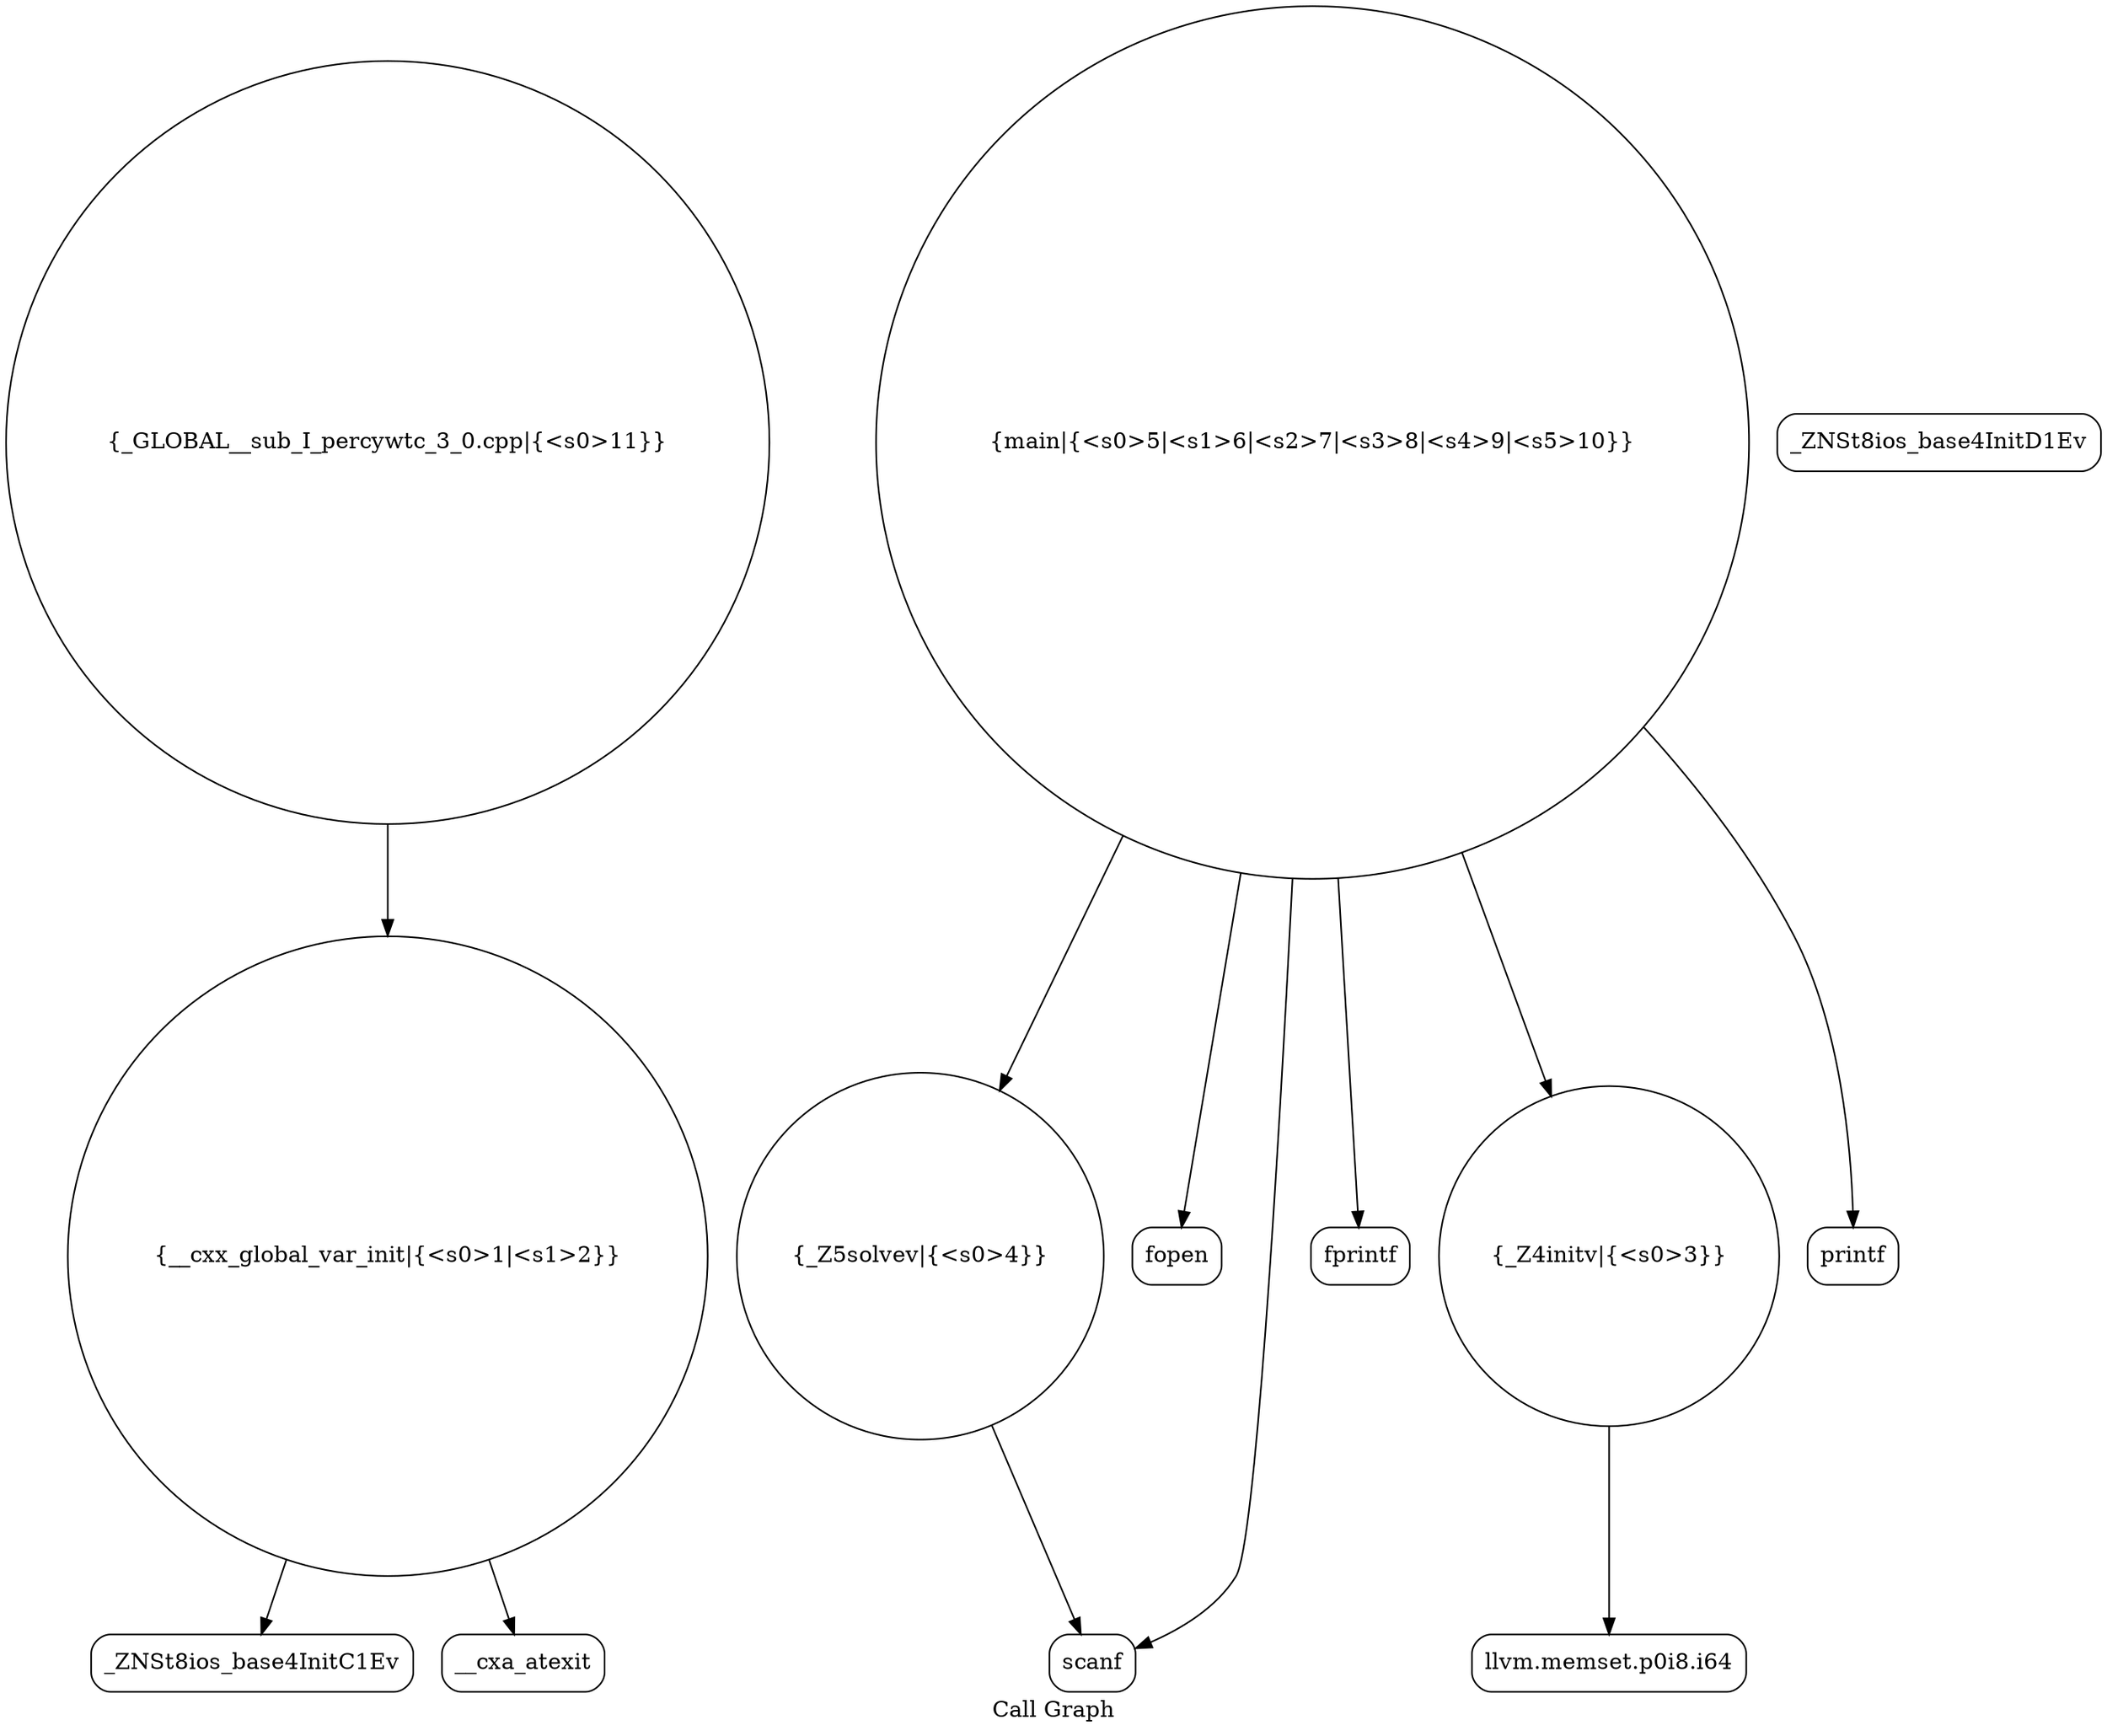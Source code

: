 digraph "Call Graph" {
	label="Call Graph";

	Node0x55e3acd02fd0 [shape=record,shape=circle,label="{__cxx_global_var_init|{<s0>1|<s1>2}}"];
	Node0x55e3acd02fd0:s0 -> Node0x55e3acd03460[color=black];
	Node0x55e3acd02fd0:s1 -> Node0x55e3acd03560[color=black];
	Node0x55e3acd03760 [shape=record,shape=Mrecord,label="{scanf}"];
	Node0x55e3acd034e0 [shape=record,shape=Mrecord,label="{_ZNSt8ios_base4InitD1Ev}"];
	Node0x55e3acd03860 [shape=record,shape=Mrecord,label="{fopen}"];
	Node0x55e3acd035e0 [shape=record,shape=circle,label="{_Z4initv|{<s0>3}}"];
	Node0x55e3acd035e0:s0 -> Node0x55e3acd03660[color=black];
	Node0x55e3acd03960 [shape=record,shape=Mrecord,label="{fprintf}"];
	Node0x55e3acd036e0 [shape=record,shape=circle,label="{_Z5solvev|{<s0>4}}"];
	Node0x55e3acd036e0:s0 -> Node0x55e3acd03760[color=black];
	Node0x55e3acd03460 [shape=record,shape=Mrecord,label="{_ZNSt8ios_base4InitC1Ev}"];
	Node0x55e3acd037e0 [shape=record,shape=circle,label="{main|{<s0>5|<s1>6|<s2>7|<s3>8|<s4>9|<s5>10}}"];
	Node0x55e3acd037e0:s0 -> Node0x55e3acd03760[color=black];
	Node0x55e3acd037e0:s1 -> Node0x55e3acd03860[color=black];
	Node0x55e3acd037e0:s2 -> Node0x55e3acd035e0[color=black];
	Node0x55e3acd037e0:s3 -> Node0x55e3acd038e0[color=black];
	Node0x55e3acd037e0:s4 -> Node0x55e3acd036e0[color=black];
	Node0x55e3acd037e0:s5 -> Node0x55e3acd03960[color=black];
	Node0x55e3acd03560 [shape=record,shape=Mrecord,label="{__cxa_atexit}"];
	Node0x55e3acd038e0 [shape=record,shape=Mrecord,label="{printf}"];
	Node0x55e3acd03660 [shape=record,shape=Mrecord,label="{llvm.memset.p0i8.i64}"];
	Node0x55e3acd039e0 [shape=record,shape=circle,label="{_GLOBAL__sub_I_percywtc_3_0.cpp|{<s0>11}}"];
	Node0x55e3acd039e0:s0 -> Node0x55e3acd02fd0[color=black];
}
